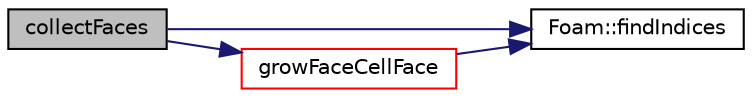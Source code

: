 digraph "collectFaces"
{
  bgcolor="transparent";
  edge [fontname="Helvetica",fontsize="10",labelfontname="Helvetica",labelfontsize="10"];
  node [fontname="Helvetica",fontsize="10",shape=record];
  rankdir="LR";
  Node1 [label="collectFaces",height=0.2,width=0.4,color="black", fillcolor="grey75", style="filled", fontcolor="black"];
  Node1 -> Node2 [color="midnightblue",fontsize="10",style="solid",fontname="Helvetica"];
  Node2 [label="Foam::findIndices",height=0.2,width=0.4,color="black",URL="$a10979.html#a397299eb3cd05ecb81797e7109e2f0b9",tooltip="Find all occurences of given element. Linear search. "];
  Node1 -> Node3 [color="midnightblue",fontsize="10",style="solid",fontname="Helvetica"];
  Node3 [label="growFaceCellFace",height=0.2,width=0.4,color="red",URL="$a01502.html#a28fecbf4c50061fa3f5d204953e25bfa"];
  Node3 -> Node2 [color="midnightblue",fontsize="10",style="solid",fontname="Helvetica"];
}
